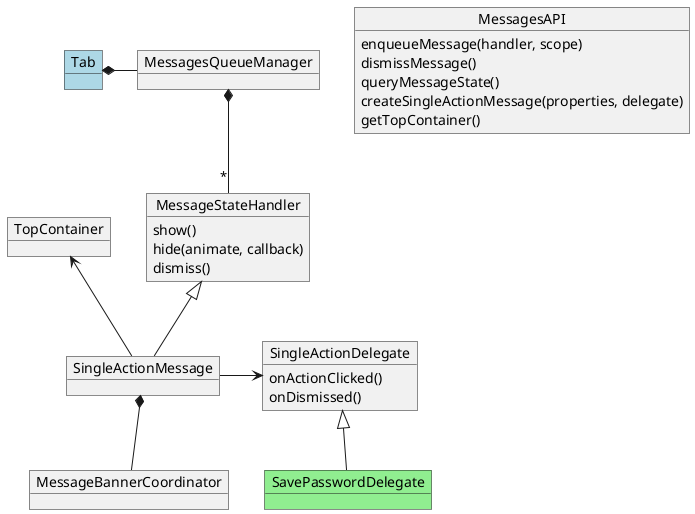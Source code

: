 @startuml
' Colors:
' - Default color for interfaces
' - blue color for specific classes
' - green for external objects
' Relationships:
' <|-- Inheritance
' *--> Ownership
' --> Reference
' ..> Call


object Tab #LightBlue

object MessageStateHandler {
  show()
  hide(animate, callback)
  dismiss()
}

object MessagesAPI {
  enqueueMessage(handler, scope)
  dismissMessage()
  queryMessageState()
  createSingleActionMessage(properties, delegate)
  getTopContainer()
}

' object Events {
'   onNavigation()
' }


object SingleActionMessage
object SingleActionDelegate {
  onActionClicked()
  onDismissed()
}
object SavePasswordDelegate #LightGreen

object MessagesQueueManager
object TopContainer
object MessageBannerCoordinator
' object MessageBannerView

Tab *- MessagesQueueManager
MessagesQueueManager *-- "*" MessageStateHandler
MessageStateHandler <|-- SingleActionMessage
SingleActionMessage *-- MessageBannerCoordinator
' Events <|-- SingleActionMessage

SingleActionMessage -> SingleActionDelegate
SingleActionMessage -up-> TopContainer
SingleActionDelegate <|-- SavePasswordDelegate
' MessageBannerCoordinator *-- MessageBannerView

@enduml